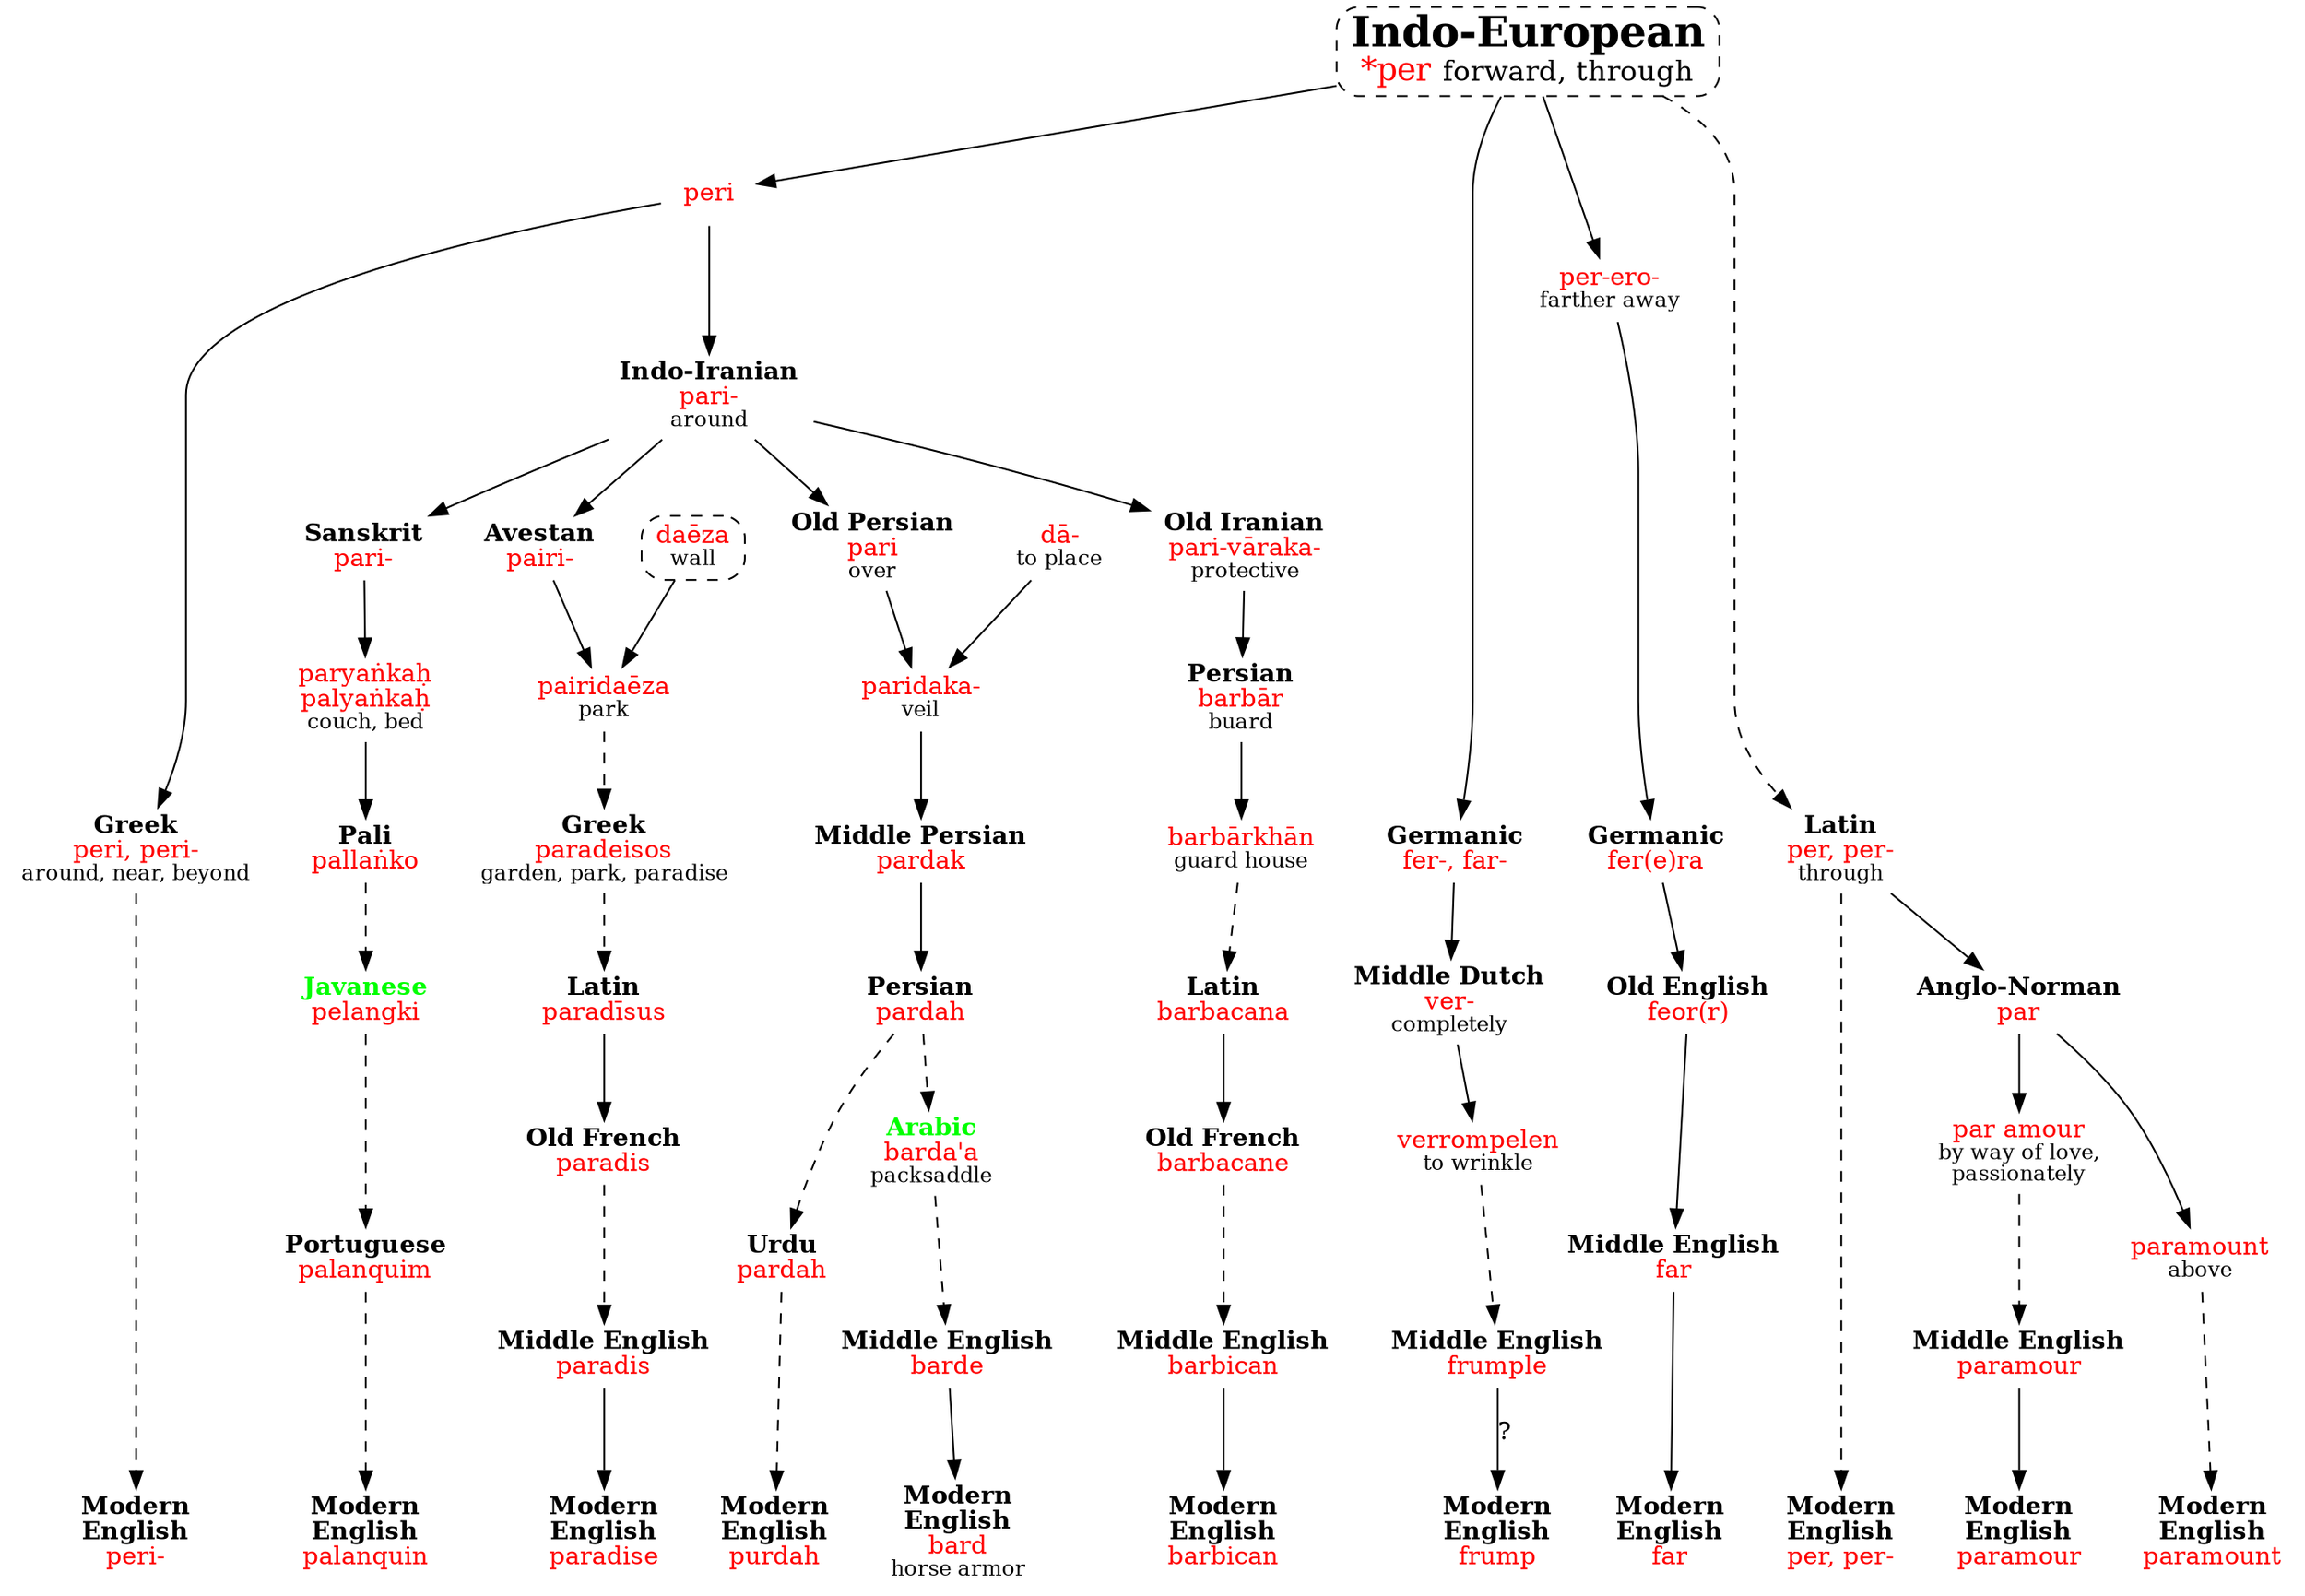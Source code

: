 strict digraph {
node [shape=none]
per [label=<<font point-size="24"><b>Indo-European</b></font><br/><font point-size="18" color="red">*per </font><font point-size="16">forward, through</font>> shape=box style="dashed,rounded" URL="per-list.svg" tooltip="Indo-European \"*per\" forward, through"]
per -> peri
peri [label=<<font color="red">peri</font>>]

/* omitted: perestroika (Slavic) */
ferGm [label=<<b>Germanic</b><br/><font color="red">fer-, far-</font>>]
/* put this group in its own file?:
{ ferGm ghend } -> fergetanGm // check this: Germanic or Latin?
ghend [label=<<font color="red">ghend-</font><br/><font point-size="12">to seize, take</font>> shape=box style="dashed,rounded" URL="ghend-take.svg"]
*/

/* frump */
per -> ferGm -> verMD -> verrompelen
verrompelen -> frumpleME [style=dashed]
frumpleME -> frump [label="?"]
verMD [label=<<b>Middle Dutch</b><br/><font color="red">ver-</font><br/><font point-size="12">completely</font>>]
verrompelen [label=<<font color="red">verrompelen</font><br/><font point-size="12">to wrinkle</font>>]
frumpleME [label=<<b>Middle English</b><br/><font color="red">frumple</font>>]
frump [label=<<b>Modern<br/>English</b><br/><font color="red">frump</font>>]
/* omitted: turnverein, veer */
/* far */
perero [label=<<font color="red">per-ero-</font><br/><font point-size="12">farther away</font>>]
per -> perero -> ferraGm -> feorOE -> farME -> far
ferraGm [label=<<b>Germanic</b><br/><font color="red">fer(e)ra</font>>]
feorOE [label=<<b>Old English</b><br/><font color="red">feor(r)</font>>]
farME [label=<<b>Middle English</b><br/><font color="red">far</font>>]
far [label=<<b>Modern<br/>English</b><br/><font color="red">far</font>>]
/* far, further -> farther */
/* omitted: parget, parterre, parvenu */
/* per */
perL [label=<<b>Latin</b><br/><font color="red">per, per-</font><br/><font point-size="12">through</font>>]
perE [label=<<b>Modern<br/>English</b><br/><font color="red">per, per-</font>>]
per -> perL -> perE [style=dashed]
/* paramour, paramount */
perL -> parAN -> { paramourAN paramontAN }
paramourAN -> paramourME [style=dashed]
paramourME -> paramour
parAN [label=<<b>Anglo-Norman</b><br/><font color="red">par</font>>]
paramourAN [label=<<font color="red">par amour</font><br/><font point-size="12">by way of love,<br/>passionately</font>>]
paramourME [label=<<b>Middle English</b><br/><font color="red">paramour</font>>]
paramour [label=<<b>Modern<br/>English</b><br/><font color="red">paramour</font>>]
paramontAN [label=<<font color="red">paramount</font><br/><font point-size="12">above</font>>]
paramontAN -> paramount [style=dashed]
paramount [label=<<b>Modern<br/>English</b><br/><font color="red">paramount</font>>]
/* peri- */
peri -> periG
periG -> periE [style=dashed]
periG [label=<<b>Greek</b><br/><font color="red">peri, peri-</font><br/><font point-size="12">around, near, beyond</font>>]
periE [label=<<b>Modern<br/>English</b><br/><font color="red">peri-</font>>]

/* Indo-Iranian */
pariII [label=<<b>Indo-Iranian</b><br/><font color="red">pari-</font><br/><font point-size="12">around</font>>]
peri -> pariII -> { pariS pairiAv pariOP parivaraka }
pariS [label=<<b>Sanskrit</b><br/><font color="red">pari-</font>>]
pairiAv [label=<<b>Avestan</b><br/><font color="red">pairi-</font>>]
pariOP [label=<<b>Old Persian</b><br/><font color="red">pari</font><br/><font point-size="12">over</font>>]
parivaraka [label=<<b>Old Iranian</b><br/><font color="red">pari-vāraka-</font><br/><font point-size="12">protective</font>>] // varaka=covering
/* palanquin */
pariS -> paryankah -> pallanko
pallanko -> pelangki -> palanquimP -> palanquin [style=dashed]
paryankah [label=<<font color="red">paryaṅkaḥ<br/>palyaṅkaḥ</font><br/><font point-size="12">couch, bed</font>>]
pallanko [label=<<b>Pali</b><br/><font color="red">pallaṅko</font>>]
pelangki [label=<<font color="green"><b>Javanese</b></font><br/><font color="red">pelangki</font>>]
palanquimP  [label=<<b>Portuguese</b><br/><font color="red">palanquim</font>>]
palanquin [label=<<b>Modern<br/>English</b><br/><font color="red">palanquin</font>>]
/* paradise */
{ pairiAv daeza } -> pairidaeza
pairidaeza -> paradeisosG -> paradisusL [style=dashed]
paradisusL -> paradisOF
paradisOF -> paradisME [style=dashed]
paradisME -> paradise
daeza [label=<<font color="red">daēza</font><br/><font point-size="12">wall</font>> shape=box style="dashed,rounded" URL="dheigh-build.svg"]
pairidaeza [label=<<font color="red">pairidaēza</font><br/><font point-size="12">park</font>>]
paradeisosG [label=<<b>Greek</b><br/><font color="red">paradeisos</font><br/><font point-size="12">garden, park, paradise</font>>]
paradisusL [label=<<b>Latin</b><br/><font color="red">paradīsus</font>>]
paradisOF [label=<<b>Old French</b><br/><font color="red">paradis</font>>]
paradisME [label=<<b>Middle English</b><br/><font color="red">paradis</font>>]
paradise [label=<<b>Modern<br/>English</b><br/><font color="red">paradise</font>>]
/* purdah */
{ pariOP daOP } -> paridakaOP -> pardakMP -> pardahP
pardahP -> pardahU -> purdah [style=dashed]
daOP [label=<<font color="red">dā-</font><br/><font point-size="12">to place</font>>] // see dhe (need to include IE entry to link)
//paridaOP [label=<<font color="red">pari-dā-</font><br/><font point-size="12">to place over</font>>]
paridakaOP [label=<<font color="red">paridaka-</font><br/><font point-size="12">veil</font>>] // spoken only
pardakMP [label=<<b>Middle Persian</b><br/><font color="red">pardak</font>>]
pardahP [label=<<b>Persian</b><br/><font color="red">pardah</font>>]
pardahU [label=<<b>Urdu</b><br/><font color="red">pardah</font>>]
purdah [label=<<b>Modern<br/>English</b><br/><font color="red">purdah</font>>]
/* bard (horse armor) */
// pardahP -> bardaaA -> bardaOI -> bardaOF -> bardeME [style=dashed] // want these lines shorter
pardahP -> bardaaA -> bardeME [style=dashed]
bardeME -> bard
bardaaA [label=<<font color="green"><b>Arabic</b></font><br/><font color="red">barda'a</font><br/><font point-size="12">packsaddle</font>>] // does the curve of the ' matter? (=rough breathing)
// bardaOI [label=<<b>Old Italian</b><br/><font color="red">barda</font>>]
// bardaOF [label=<<b>Old French</b><br/><font color="red">barda</font>>]
bardeME [label=<<b>Middle English</b><br/><font color="red">barde</font>>]
bard [label=<<b>Modern<br/>English</b><br/><font color="red">bard</font><br/><font point-size="12">horse armor</font>>]
/* barbican */
parivaraka -> barbarP -> barbarkhanP
barbarkhanP -> barbacanaL [style=dashed]
barbacanaL -> barbacaneOF
barbacaneOF -> barbicanME [style=dashed]
barbicanME -> barbican
barbarP [label=<<b>Persian</b><br/><font color="red">barbār</font><br/><font point-size="12">buard</font>>]
barbarkhanP [label=<<font color="red">barbārkhān</font><br/><font point-size="12">guard house</font>>]
/* khan=house, see khan2 (caravansary) */
barbacanaL [label=<<b>Latin</b><br/><font color="red">barbacana</font>>]
barbacaneOF [label=<<b>Old French</b><br/><font color="red">barbacane</font>>]
barbicanME [label=<<b>Middle English</b><br/><font color="red">barbican</font>>]
barbican [label=<<b>Modern<br/>English</b><br/><font color="red">barbican</font>>]
{ rank=same frump far perE paramount paramour periE palanquin paradise bard purdah barbican }
{ rank=same periG ferGm ferraGm perL }
}

